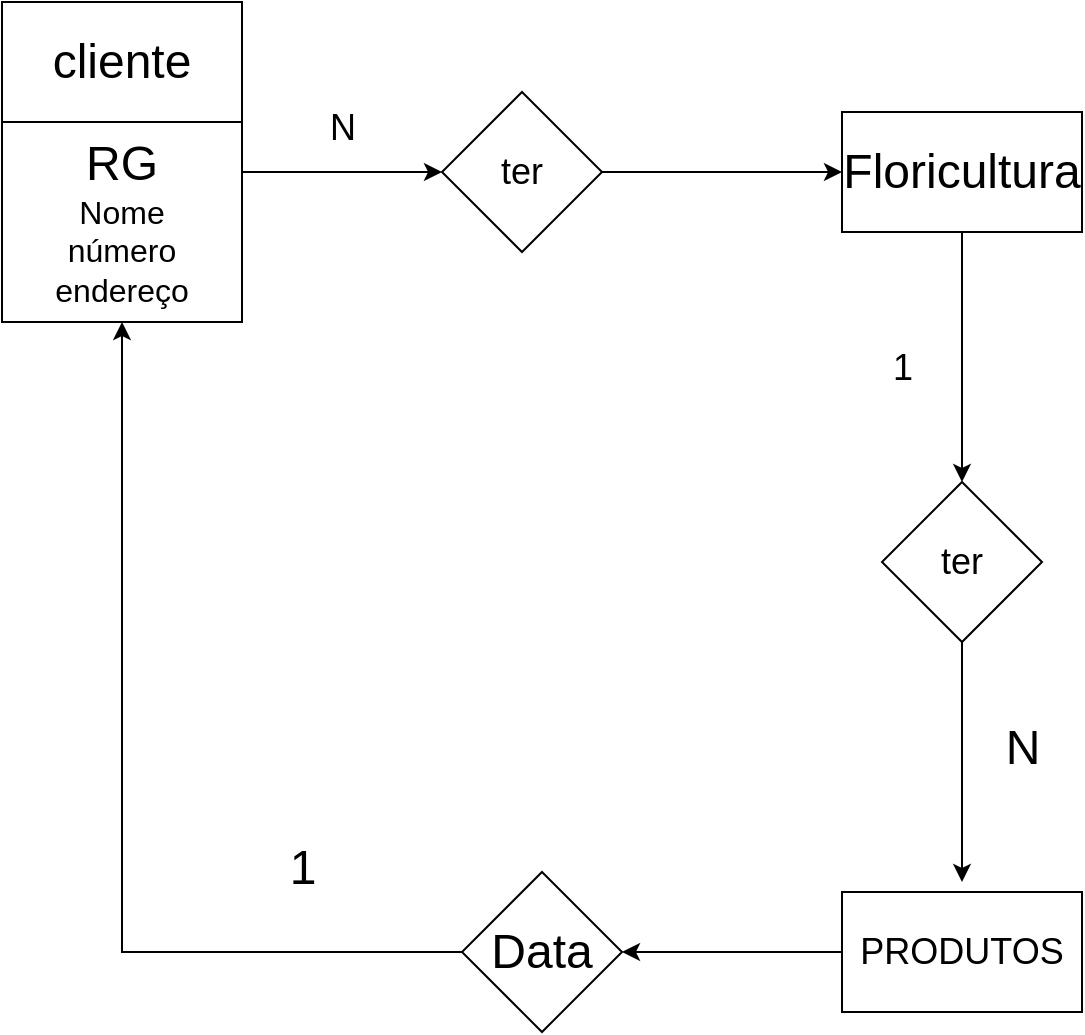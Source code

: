 <mxfile version="21.6.9" type="github">
  <diagram name="Página-1" id="Hvk7WcM7nriKo8mAwkwj">
    <mxGraphModel dx="1434" dy="724" grid="1" gridSize="10" guides="1" tooltips="1" connect="1" arrows="1" fold="1" page="1" pageScale="1" pageWidth="827" pageHeight="1169" math="0" shadow="0">
      <root>
        <mxCell id="0" />
        <mxCell id="1" parent="0" />
        <mxCell id="Z4hgsxc1h9TNLNpuf7vo-4" value="&lt;font style=&quot;font-size: 24px;&quot;&gt;cliente&lt;/font&gt;" style="rounded=0;whiteSpace=wrap;html=1;" vertex="1" parent="1">
          <mxGeometry x="60" y="80" width="120" height="60" as="geometry" />
        </mxCell>
        <mxCell id="Z4hgsxc1h9TNLNpuf7vo-6" style="edgeStyle=orthogonalEdgeStyle;rounded=0;orthogonalLoop=1;jettySize=auto;html=1;exitX=1;exitY=0.25;exitDx=0;exitDy=0;" edge="1" parent="1" source="Z4hgsxc1h9TNLNpuf7vo-5" target="Z4hgsxc1h9TNLNpuf7vo-7">
          <mxGeometry relative="1" as="geometry">
            <mxPoint x="320" y="165" as="targetPoint" />
          </mxGeometry>
        </mxCell>
        <mxCell id="Z4hgsxc1h9TNLNpuf7vo-5" value="&lt;div&gt;&lt;font style=&quot;font-size: 24px;&quot;&gt;RG&lt;/font&gt;&lt;/div&gt;&lt;div&gt;&lt;font size=&quot;3&quot;&gt;Nome&lt;/font&gt;&lt;/div&gt;&lt;div&gt;&lt;font size=&quot;3&quot;&gt;número&lt;/font&gt;&lt;/div&gt;&lt;div&gt;&lt;font size=&quot;3&quot;&gt;endereço&lt;br&gt;&lt;/font&gt;&lt;/div&gt;" style="rounded=0;whiteSpace=wrap;html=1;" vertex="1" parent="1">
          <mxGeometry x="60" y="140" width="120" height="100" as="geometry" />
        </mxCell>
        <mxCell id="Z4hgsxc1h9TNLNpuf7vo-9" style="edgeStyle=orthogonalEdgeStyle;rounded=0;orthogonalLoop=1;jettySize=auto;html=1;exitX=1;exitY=0.5;exitDx=0;exitDy=0;" edge="1" parent="1" source="Z4hgsxc1h9TNLNpuf7vo-7" target="Z4hgsxc1h9TNLNpuf7vo-10">
          <mxGeometry relative="1" as="geometry">
            <mxPoint x="470" y="165" as="targetPoint" />
          </mxGeometry>
        </mxCell>
        <mxCell id="Z4hgsxc1h9TNLNpuf7vo-7" value="&lt;font style=&quot;font-size: 18px;&quot;&gt;ter&lt;/font&gt;" style="rhombus;whiteSpace=wrap;html=1;" vertex="1" parent="1">
          <mxGeometry x="280" y="125" width="80" height="80" as="geometry" />
        </mxCell>
        <mxCell id="Z4hgsxc1h9TNLNpuf7vo-8" value="&lt;font style=&quot;font-size: 18px;&quot;&gt;N&lt;/font&gt;" style="text;html=1;align=center;verticalAlign=middle;resizable=0;points=[];autosize=1;strokeColor=none;fillColor=none;" vertex="1" parent="1">
          <mxGeometry x="210" y="123" width="40" height="40" as="geometry" />
        </mxCell>
        <mxCell id="Z4hgsxc1h9TNLNpuf7vo-11" style="edgeStyle=orthogonalEdgeStyle;rounded=0;orthogonalLoop=1;jettySize=auto;html=1;" edge="1" parent="1" source="Z4hgsxc1h9TNLNpuf7vo-10" target="Z4hgsxc1h9TNLNpuf7vo-12">
          <mxGeometry relative="1" as="geometry">
            <mxPoint x="540" y="360" as="targetPoint" />
          </mxGeometry>
        </mxCell>
        <mxCell id="Z4hgsxc1h9TNLNpuf7vo-10" value="&lt;font style=&quot;font-size: 24px;&quot;&gt;Floricultura&lt;/font&gt;" style="rounded=0;whiteSpace=wrap;html=1;" vertex="1" parent="1">
          <mxGeometry x="480" y="135" width="120" height="60" as="geometry" />
        </mxCell>
        <mxCell id="Z4hgsxc1h9TNLNpuf7vo-14" style="edgeStyle=orthogonalEdgeStyle;rounded=0;orthogonalLoop=1;jettySize=auto;html=1;" edge="1" parent="1" source="Z4hgsxc1h9TNLNpuf7vo-12">
          <mxGeometry relative="1" as="geometry">
            <mxPoint x="540" y="520" as="targetPoint" />
          </mxGeometry>
        </mxCell>
        <mxCell id="Z4hgsxc1h9TNLNpuf7vo-12" value="&lt;font style=&quot;font-size: 18px;&quot;&gt;ter&lt;/font&gt;" style="rhombus;whiteSpace=wrap;html=1;" vertex="1" parent="1">
          <mxGeometry x="500" y="320" width="80" height="80" as="geometry" />
        </mxCell>
        <mxCell id="Z4hgsxc1h9TNLNpuf7vo-13" value="&lt;font style=&quot;font-size: 18px;&quot;&gt;1&lt;/font&gt;" style="text;html=1;align=center;verticalAlign=middle;resizable=0;points=[];autosize=1;strokeColor=none;fillColor=none;" vertex="1" parent="1">
          <mxGeometry x="495" y="243" width="30" height="40" as="geometry" />
        </mxCell>
        <mxCell id="Z4hgsxc1h9TNLNpuf7vo-15" value="&lt;font style=&quot;font-size: 24px;&quot;&gt;N&lt;/font&gt;" style="text;html=1;align=center;verticalAlign=middle;resizable=0;points=[];autosize=1;strokeColor=none;fillColor=none;" vertex="1" parent="1">
          <mxGeometry x="550" y="433" width="40" height="40" as="geometry" />
        </mxCell>
        <mxCell id="Z4hgsxc1h9TNLNpuf7vo-18" style="edgeStyle=orthogonalEdgeStyle;rounded=0;orthogonalLoop=1;jettySize=auto;html=1;exitX=0;exitY=0.5;exitDx=0;exitDy=0;" edge="1" parent="1" source="Z4hgsxc1h9TNLNpuf7vo-16" target="Z4hgsxc1h9TNLNpuf7vo-19">
          <mxGeometry relative="1" as="geometry">
            <mxPoint x="330" y="555" as="targetPoint" />
          </mxGeometry>
        </mxCell>
        <mxCell id="Z4hgsxc1h9TNLNpuf7vo-16" value="&lt;font style=&quot;font-size: 18px;&quot;&gt;PRODUTOS&lt;/font&gt;" style="rounded=0;whiteSpace=wrap;html=1;" vertex="1" parent="1">
          <mxGeometry x="480" y="525" width="120" height="60" as="geometry" />
        </mxCell>
        <mxCell id="Z4hgsxc1h9TNLNpuf7vo-20" style="edgeStyle=orthogonalEdgeStyle;rounded=0;orthogonalLoop=1;jettySize=auto;html=1;entryX=0.5;entryY=1;entryDx=0;entryDy=0;" edge="1" parent="1" source="Z4hgsxc1h9TNLNpuf7vo-19" target="Z4hgsxc1h9TNLNpuf7vo-5">
          <mxGeometry relative="1" as="geometry" />
        </mxCell>
        <mxCell id="Z4hgsxc1h9TNLNpuf7vo-19" value="&lt;font style=&quot;font-size: 24px;&quot;&gt;Data&lt;/font&gt;" style="rhombus;whiteSpace=wrap;html=1;" vertex="1" parent="1">
          <mxGeometry x="290" y="515" width="80" height="80" as="geometry" />
        </mxCell>
        <mxCell id="Z4hgsxc1h9TNLNpuf7vo-21" value="&lt;font style=&quot;font-size: 24px;&quot;&gt;1&lt;/font&gt;" style="text;html=1;align=center;verticalAlign=middle;resizable=0;points=[];autosize=1;strokeColor=none;fillColor=none;" vertex="1" parent="1">
          <mxGeometry x="190" y="493" width="40" height="40" as="geometry" />
        </mxCell>
      </root>
    </mxGraphModel>
  </diagram>
</mxfile>
